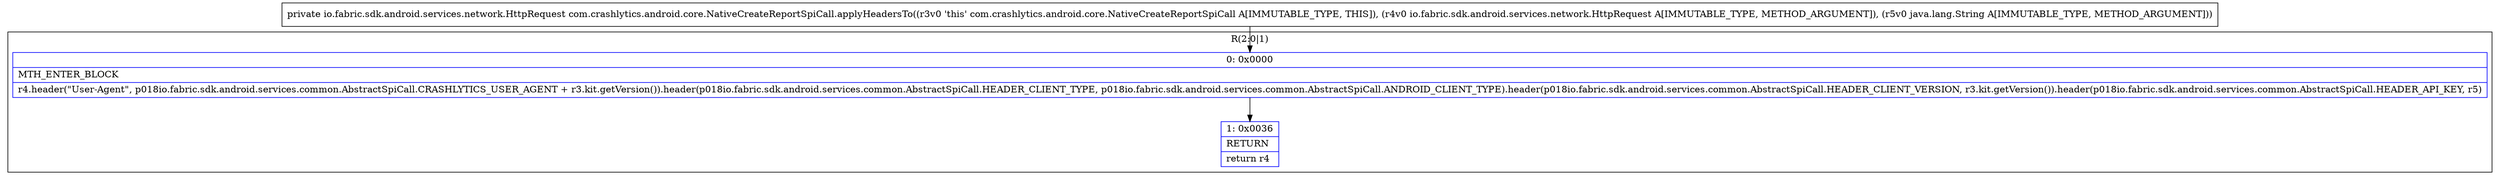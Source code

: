 digraph "CFG forcom.crashlytics.android.core.NativeCreateReportSpiCall.applyHeadersTo(Lio\/fabric\/sdk\/android\/services\/network\/HttpRequest;Ljava\/lang\/String;)Lio\/fabric\/sdk\/android\/services\/network\/HttpRequest;" {
subgraph cluster_Region_1316543816 {
label = "R(2:0|1)";
node [shape=record,color=blue];
Node_0 [shape=record,label="{0\:\ 0x0000|MTH_ENTER_BLOCK\l|r4.header(\"User\-Agent\", p018io.fabric.sdk.android.services.common.AbstractSpiCall.CRASHLYTICS_USER_AGENT + r3.kit.getVersion()).header(p018io.fabric.sdk.android.services.common.AbstractSpiCall.HEADER_CLIENT_TYPE, p018io.fabric.sdk.android.services.common.AbstractSpiCall.ANDROID_CLIENT_TYPE).header(p018io.fabric.sdk.android.services.common.AbstractSpiCall.HEADER_CLIENT_VERSION, r3.kit.getVersion()).header(p018io.fabric.sdk.android.services.common.AbstractSpiCall.HEADER_API_KEY, r5)\l}"];
Node_1 [shape=record,label="{1\:\ 0x0036|RETURN\l|return r4\l}"];
}
MethodNode[shape=record,label="{private io.fabric.sdk.android.services.network.HttpRequest com.crashlytics.android.core.NativeCreateReportSpiCall.applyHeadersTo((r3v0 'this' com.crashlytics.android.core.NativeCreateReportSpiCall A[IMMUTABLE_TYPE, THIS]), (r4v0 io.fabric.sdk.android.services.network.HttpRequest A[IMMUTABLE_TYPE, METHOD_ARGUMENT]), (r5v0 java.lang.String A[IMMUTABLE_TYPE, METHOD_ARGUMENT])) }"];
MethodNode -> Node_0;
Node_0 -> Node_1;
}

